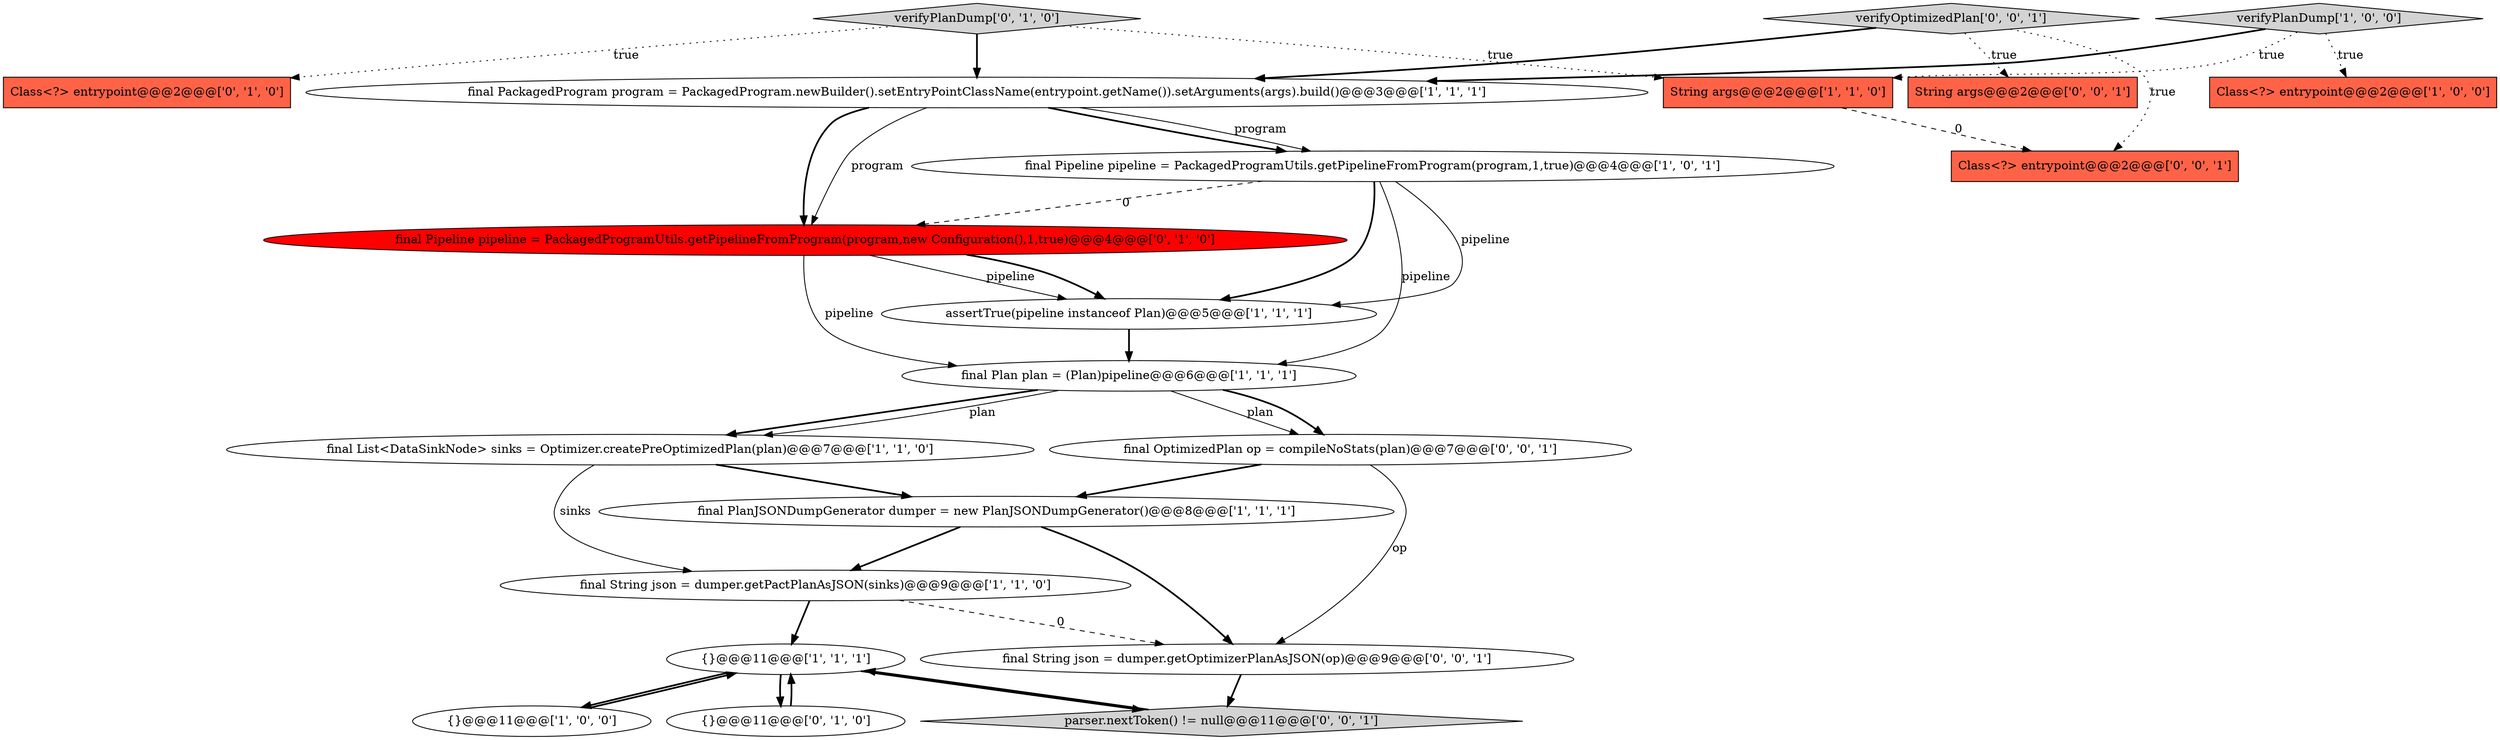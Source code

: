 digraph {
8 [style = filled, label = "{}@@@11@@@['1', '1', '1']", fillcolor = white, shape = ellipse image = "AAA0AAABBB1BBB"];
5 [style = filled, label = "Class<?> entrypoint@@@2@@@['1', '0', '0']", fillcolor = tomato, shape = box image = "AAA0AAABBB1BBB"];
16 [style = filled, label = "String args@@@2@@@['0', '0', '1']", fillcolor = tomato, shape = box image = "AAA0AAABBB3BBB"];
15 [style = filled, label = "verifyPlanDump['0', '1', '0']", fillcolor = lightgray, shape = diamond image = "AAA0AAABBB2BBB"];
18 [style = filled, label = "verifyOptimizedPlan['0', '0', '1']", fillcolor = lightgray, shape = diamond image = "AAA0AAABBB3BBB"];
3 [style = filled, label = "final PlanJSONDumpGenerator dumper = new PlanJSONDumpGenerator()@@@8@@@['1', '1', '1']", fillcolor = white, shape = ellipse image = "AAA0AAABBB1BBB"];
21 [style = filled, label = "parser.nextToken() != null@@@11@@@['0', '0', '1']", fillcolor = lightgray, shape = diamond image = "AAA0AAABBB3BBB"];
19 [style = filled, label = "Class<?> entrypoint@@@2@@@['0', '0', '1']", fillcolor = tomato, shape = box image = "AAA0AAABBB3BBB"];
9 [style = filled, label = "final List<DataSinkNode> sinks = Optimizer.createPreOptimizedPlan(plan)@@@7@@@['1', '1', '0']", fillcolor = white, shape = ellipse image = "AAA0AAABBB1BBB"];
20 [style = filled, label = "final OptimizedPlan op = compileNoStats(plan)@@@7@@@['0', '0', '1']", fillcolor = white, shape = ellipse image = "AAA0AAABBB3BBB"];
10 [style = filled, label = "final Pipeline pipeline = PackagedProgramUtils.getPipelineFromProgram(program,1,true)@@@4@@@['1', '0', '1']", fillcolor = white, shape = ellipse image = "AAA0AAABBB1BBB"];
11 [style = filled, label = "verifyPlanDump['1', '0', '0']", fillcolor = lightgray, shape = diamond image = "AAA0AAABBB1BBB"];
12 [style = filled, label = "Class<?> entrypoint@@@2@@@['0', '1', '0']", fillcolor = tomato, shape = box image = "AAA0AAABBB2BBB"];
0 [style = filled, label = "final String json = dumper.getPactPlanAsJSON(sinks)@@@9@@@['1', '1', '0']", fillcolor = white, shape = ellipse image = "AAA0AAABBB1BBB"];
17 [style = filled, label = "final String json = dumper.getOptimizerPlanAsJSON(op)@@@9@@@['0', '0', '1']", fillcolor = white, shape = ellipse image = "AAA0AAABBB3BBB"];
13 [style = filled, label = "{}@@@11@@@['0', '1', '0']", fillcolor = white, shape = ellipse image = "AAA0AAABBB2BBB"];
2 [style = filled, label = "assertTrue(pipeline instanceof Plan)@@@5@@@['1', '1', '1']", fillcolor = white, shape = ellipse image = "AAA0AAABBB1BBB"];
6 [style = filled, label = "final Plan plan = (Plan)pipeline@@@6@@@['1', '1', '1']", fillcolor = white, shape = ellipse image = "AAA0AAABBB1BBB"];
14 [style = filled, label = "final Pipeline pipeline = PackagedProgramUtils.getPipelineFromProgram(program,new Configuration(),1,true)@@@4@@@['0', '1', '0']", fillcolor = red, shape = ellipse image = "AAA1AAABBB2BBB"];
4 [style = filled, label = "final PackagedProgram program = PackagedProgram.newBuilder().setEntryPointClassName(entrypoint.getName()).setArguments(args).build()@@@3@@@['1', '1', '1']", fillcolor = white, shape = ellipse image = "AAA0AAABBB1BBB"];
7 [style = filled, label = "String args@@@2@@@['1', '1', '0']", fillcolor = tomato, shape = box image = "AAA0AAABBB1BBB"];
1 [style = filled, label = "{}@@@11@@@['1', '0', '0']", fillcolor = white, shape = ellipse image = "AAA0AAABBB1BBB"];
11->7 [style = dotted, label="true"];
4->10 [style = bold, label=""];
4->14 [style = bold, label=""];
6->20 [style = solid, label="plan"];
1->8 [style = bold, label=""];
18->16 [style = dotted, label="true"];
2->6 [style = bold, label=""];
4->10 [style = solid, label="program"];
11->4 [style = bold, label=""];
18->19 [style = dotted, label="true"];
21->8 [style = bold, label=""];
11->5 [style = dotted, label="true"];
20->3 [style = bold, label=""];
14->2 [style = solid, label="pipeline"];
4->14 [style = solid, label="program"];
15->7 [style = dotted, label="true"];
0->17 [style = dashed, label="0"];
3->0 [style = bold, label=""];
20->17 [style = solid, label="op"];
10->2 [style = solid, label="pipeline"];
6->20 [style = bold, label=""];
8->1 [style = bold, label=""];
18->4 [style = bold, label=""];
7->19 [style = dashed, label="0"];
0->8 [style = bold, label=""];
15->4 [style = bold, label=""];
14->6 [style = solid, label="pipeline"];
8->21 [style = bold, label=""];
9->3 [style = bold, label=""];
10->6 [style = solid, label="pipeline"];
3->17 [style = bold, label=""];
15->12 [style = dotted, label="true"];
10->2 [style = bold, label=""];
14->2 [style = bold, label=""];
9->0 [style = solid, label="sinks"];
6->9 [style = bold, label=""];
13->8 [style = bold, label=""];
6->9 [style = solid, label="plan"];
17->21 [style = bold, label=""];
10->14 [style = dashed, label="0"];
8->13 [style = bold, label=""];
}
